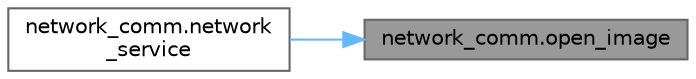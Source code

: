 digraph "network_comm.open_image"
{
 // LATEX_PDF_SIZE
  bgcolor="transparent";
  edge [fontname=Helvetica,fontsize=10,labelfontname=Helvetica,labelfontsize=10];
  node [fontname=Helvetica,fontsize=10,shape=box,height=0.2,width=0.4];
  rankdir="RL";
  Node1 [id="Node000001",label="network_comm.open_image",height=0.2,width=0.4,color="gray40", fillcolor="grey60", style="filled", fontcolor="black",tooltip=" "];
  Node1 -> Node2 [id="edge1_Node000001_Node000002",dir="back",color="steelblue1",style="solid",tooltip=" "];
  Node2 [id="Node000002",label="network_comm.network\l_service",height=0.2,width=0.4,color="grey40", fillcolor="white", style="filled",URL="$namespacenetwork__comm.html#a9fc8f3e07249b266118a5ff2b195d038",tooltip="TCP-Server & Client für Nachrichten- und Bildübertragung."];
}
